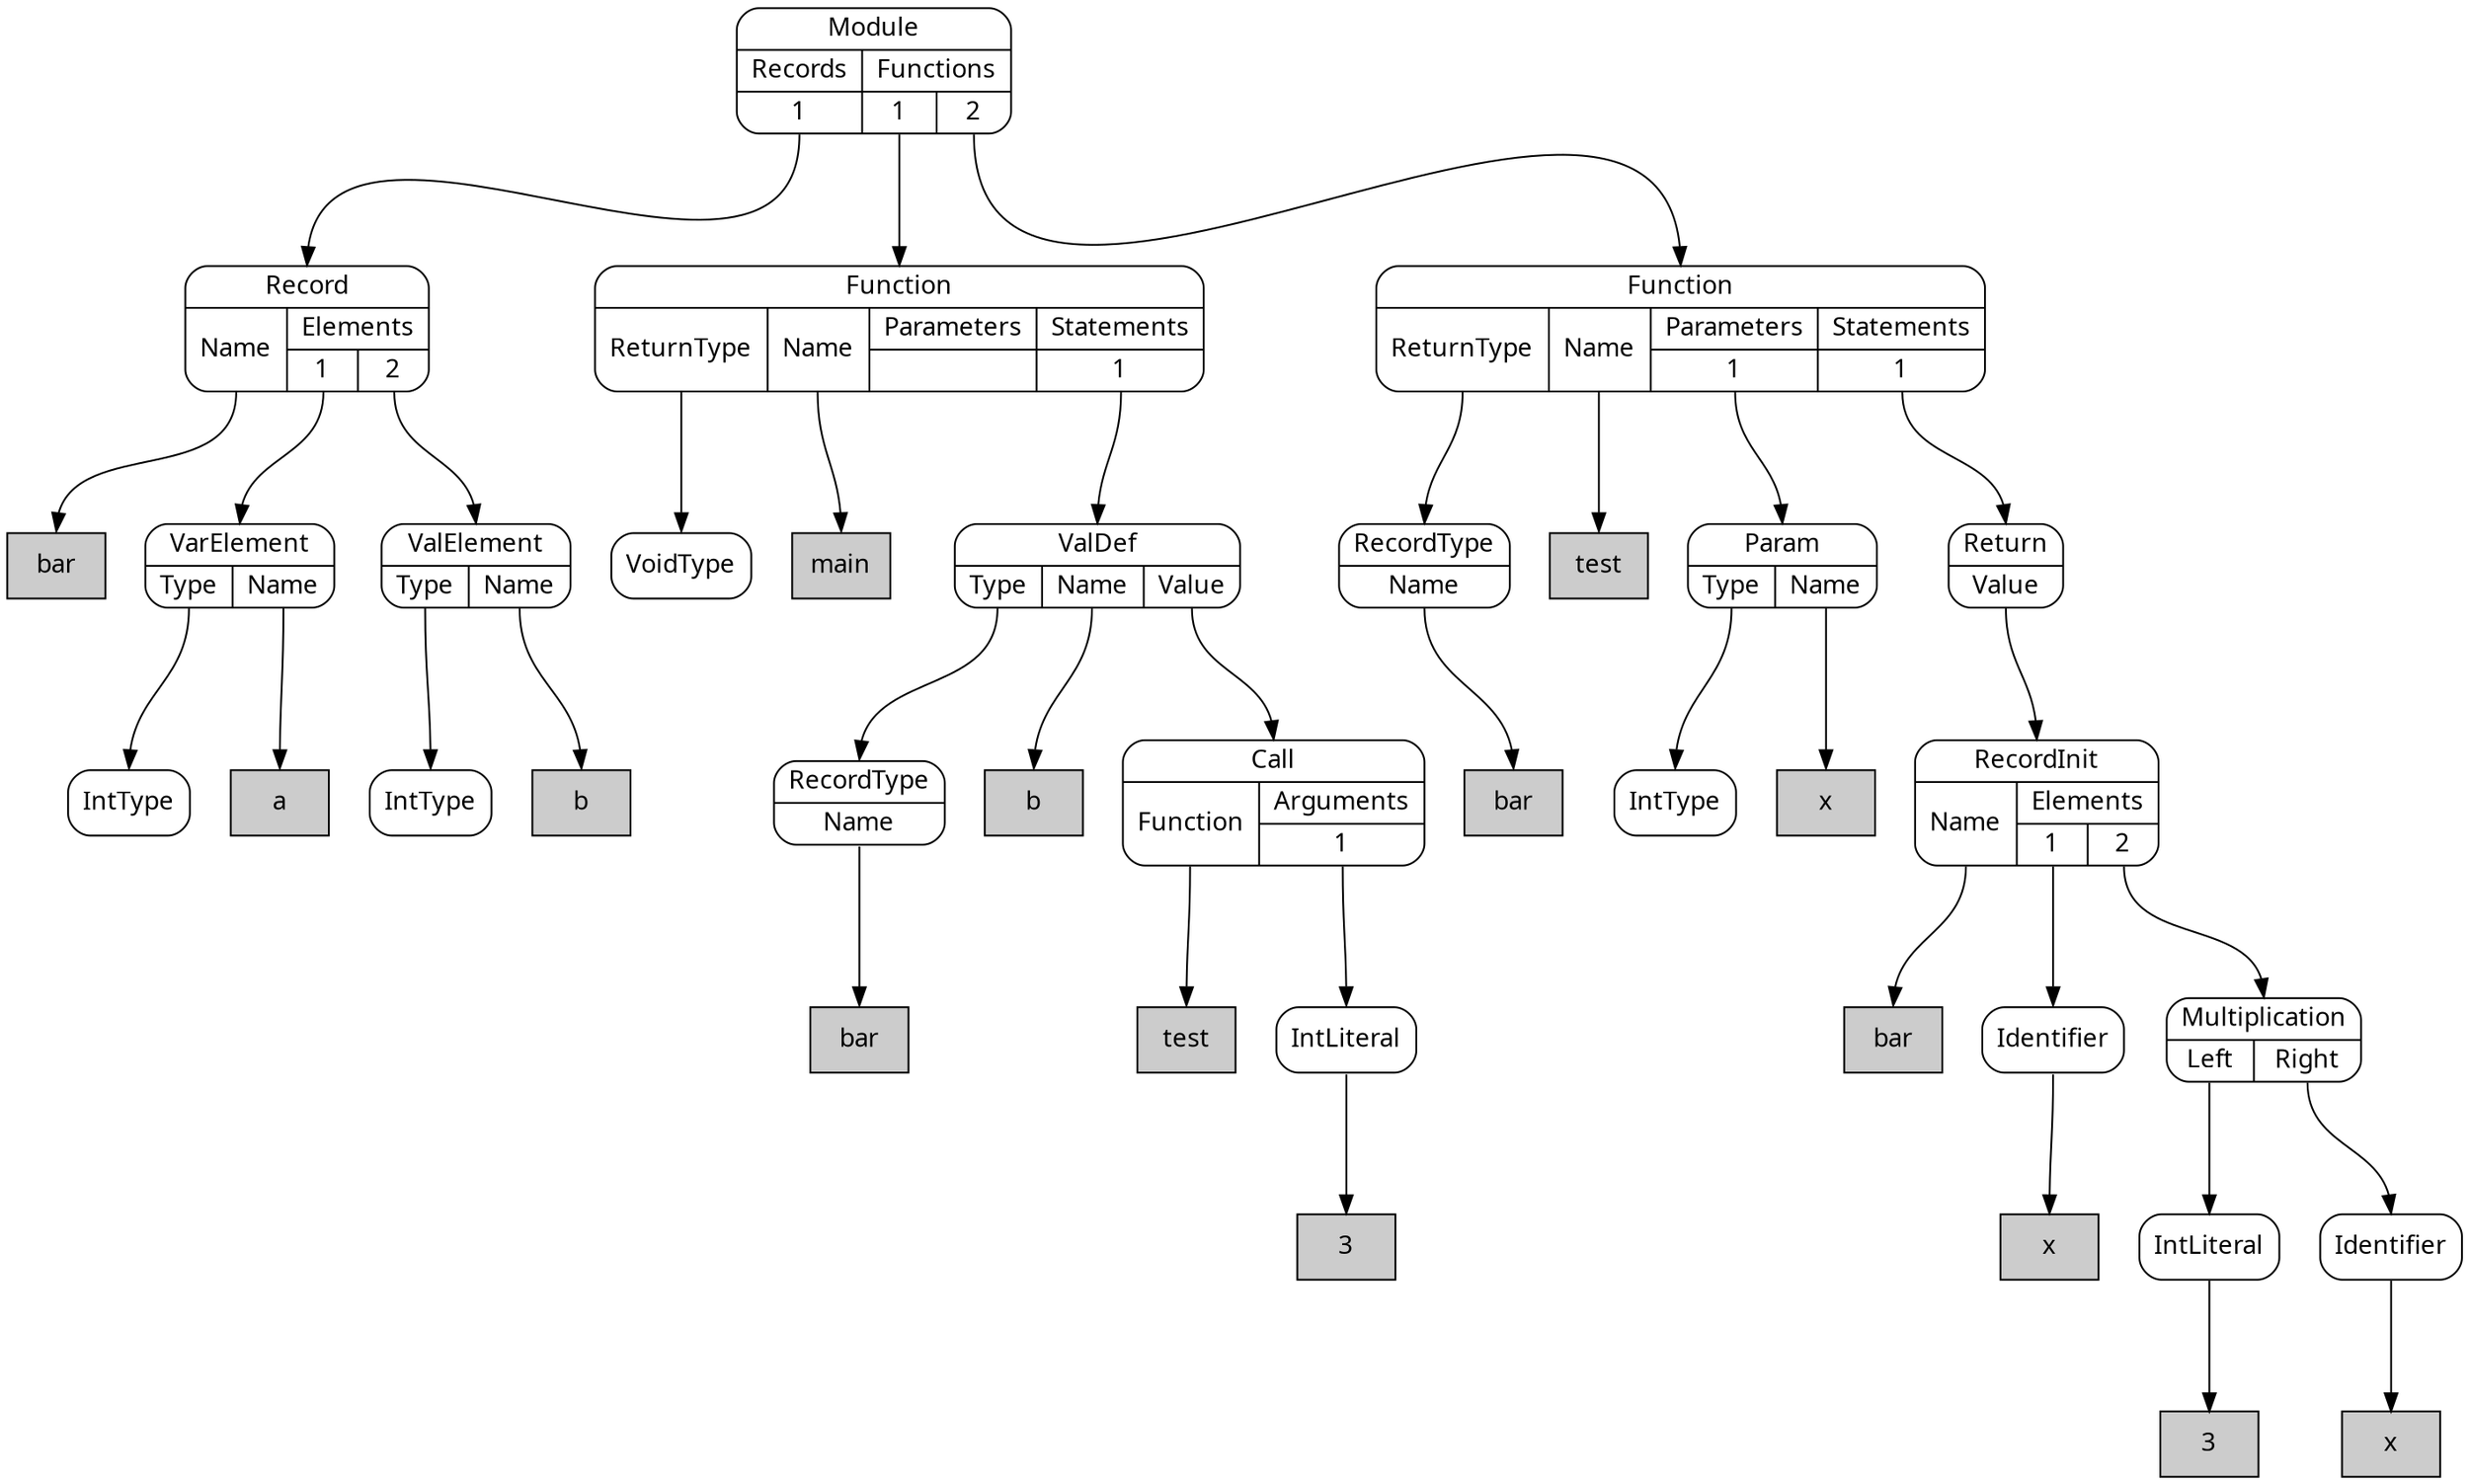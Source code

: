 digraph {
node [shape=Mrecord, style=filled, fillcolor=white, fontname="Calibri"];
graph [ordering=out, nodesep=0.3, ranksep=1];

# DeclarationLiteral bar
node0 [shape=box, label="bar", fillcolor="#cccccc", tooltip="bar"]

# SimpleNode IntType
node1 [label="IntType", tooltip="IntType"]

# DeclarationLiteral a
node2 [shape=box, label="a", fillcolor="#cccccc", tooltip="a"]

# PortNode VarElement
node3:p0:s -> node1:n
node3:p1:s -> node2:n
node3 [label="{VarElement|{<p0>Type|<p1>Name}}", tooltip="VarElement"]

# SimpleNode IntType
node4 [label="IntType", tooltip="IntType"]

# DeclarationLiteral b
node5 [shape=box, label="b", fillcolor="#cccccc", tooltip="b"]

# PortNode ValElement
node6:p0:s -> node4:n
node6:p1:s -> node5:n
node6 [label="{ValElement|{<p0>Type|<p1>Name}}", tooltip="ValElement"]

# PortNode Record
node7:p0:s -> node0:n
node7:p1_0:s -> node3:n
node7:p1_1:s -> node6:n
node7 [label="{Record|{<p0>Name|{Elements|{<p1_0>1|<p1_1>2}}}}", tooltip="Record"]

# SimpleNode VoidType
node8 [label="VoidType", tooltip="VoidType"]

# DeclarationLiteral main
node9 [shape=box, label="main", fillcolor="#cccccc", tooltip="main"]

# ReferenceLiteral bar
node10 [shape=box, label="bar", fillcolor="#cccccc", tooltip="bar"]

# PortNode RecordType
node11:p0:s -> node10:n
node11 [label="{RecordType|{<p0>Name}}", tooltip="RecordType"]

# DeclarationLiteral b
node12 [shape=box, label="b", fillcolor="#cccccc", tooltip="b"]

# ReferenceLiteral test
node13 [shape=box, label="test", fillcolor="#cccccc", tooltip="test"]

# Literal 3
node14 [shape=box, label="3", fillcolor="#cccccc", tooltip="3"]

# SimpleNode IntLiteral
node15:s -> node14:n
node15 [label="IntLiteral", tooltip="IntLiteral"]

# PortNode Call
node16:p0:s -> node13:n
node16:p1_0:s -> node15:n
node16 [label="{Call|{<p0>Function|{Arguments|{<p1_0>1}}}}", tooltip="Call"]

# PortNode ValDef
node17:p0:s -> node11:n
node17:p1:s -> node12:n
node17:p2:s -> node16:n
node17 [label="{ValDef|{<p0>Type|<p1>Name|<p2>Value}}", tooltip="ValDef"]

# PortNode Function
node18:p0:s -> node8:n
node18:p1:s -> node9:n
node18:p3_0:s -> node17:n
node18 [label="{Function|{<p0>ReturnType|<p1>Name|{Parameters|{}}|{Statements|{<p3_0>1}}}}", tooltip="Function"]

# ReferenceLiteral bar
node19 [shape=box, label="bar", fillcolor="#cccccc", tooltip="bar"]

# PortNode RecordType
node20:p0:s -> node19:n
node20 [label="{RecordType|{<p0>Name}}", tooltip="RecordType"]

# DeclarationLiteral test
node21 [shape=box, label="test", fillcolor="#cccccc", tooltip="test"]

# SimpleNode IntType
node22 [label="IntType", tooltip="IntType"]

# DeclarationLiteral x
node23 [shape=box, label="x", fillcolor="#cccccc", tooltip="x"]

# PortNode Param
node24:p0:s -> node22:n
node24:p1:s -> node23:n
node24 [label="{Param|{<p0>Type|<p1>Name}}", tooltip="Param"]

# ReferenceLiteral bar
node25 [shape=box, label="bar", fillcolor="#cccccc", tooltip="bar"]

# ReferenceLiteral x
node26 [shape=box, label="x", fillcolor="#cccccc", tooltip="x"]

# SimpleNode Identifier
node27:s -> node26:n
node27 [label="Identifier", tooltip="Identifier"]

# Literal 3
node28 [shape=box, label="3", fillcolor="#cccccc", tooltip="3"]

# SimpleNode IntLiteral
node29:s -> node28:n
node29 [label="IntLiteral", tooltip="IntLiteral"]

# ReferenceLiteral x
node30 [shape=box, label="x", fillcolor="#cccccc", tooltip="x"]

# SimpleNode Identifier
node31:s -> node30:n
node31 [label="Identifier", tooltip="Identifier"]

# PortNode Multiplication
node32:p0:s -> node29:n
node32:p1:s -> node31:n
node32 [label="{Multiplication|{<p0>Left|<p1>Right}}", tooltip="Multiplication"]

# PortNode RecordInit
node33:p0:s -> node25:n
node33:p1_0:s -> node27:n
node33:p1_1:s -> node32:n
node33 [label="{RecordInit|{<p0>Name|{Elements|{<p1_0>1|<p1_1>2}}}}", tooltip="RecordInit"]

# PortNode Return
node34:p0:s -> node33:n
node34 [label="{Return|{<p0>Value}}", tooltip="Return"]

# PortNode Function
node35:p0:s -> node20:n
node35:p1:s -> node21:n
node35:p2_0:s -> node24:n
node35:p3_0:s -> node34:n
node35 [label="{Function|{<p0>ReturnType|<p1>Name|{Parameters|{<p2_0>1}}|{Statements|{<p3_0>1}}}}", tooltip="Function"]

# PortNode Module
node36:p0_0:s -> node7:n
node36:p1_0:s -> node18:n
node36:p1_1:s -> node35:n
node36 [label="{Module|{{Records|{<p0_0>1}}|{Functions|{<p1_0>1|<p1_1>2}}}}", tooltip="Module"]

}
